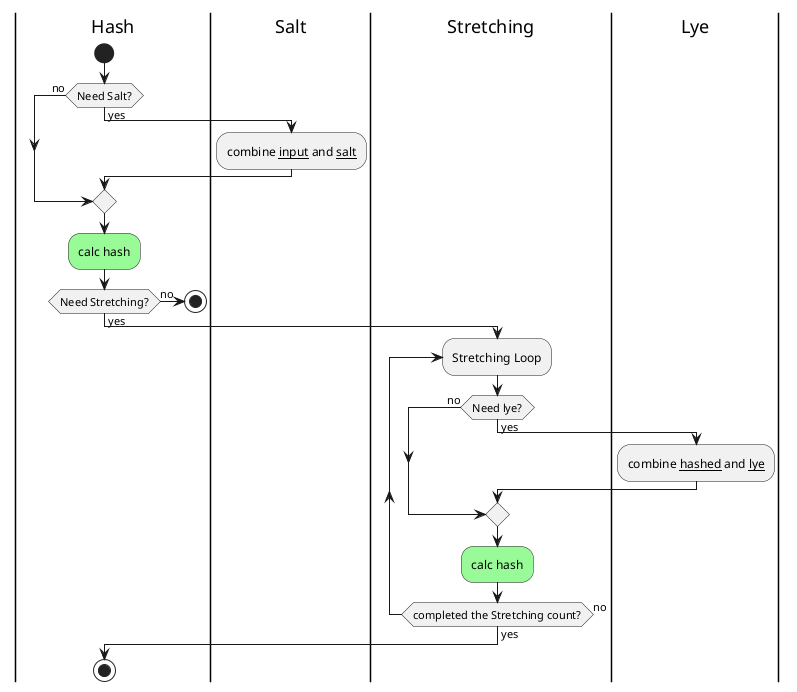 @startuml
|Hash|
start

if (Need Salt?) then (yes)
  |Salt|
  :combine __input__ and __salt__;
else (no)
endif
|Hash|
#palegreen:calc hash;

if (Need Stretching?) then (yes)
  |Stretching|
  repeat :Stretching Loop;
    if (Need lye?) then (yes)
      |Lye|
      :combine __hashed__ and __lye__;
    else (no)
    endif
    |Stretching|
    #palegreen:calc hash;
  repeat while (completed the Stretching count?) is (no) not (yes)
else (no)
  |Hash|
  stop
endif
|Hash|

stop
@enduml
